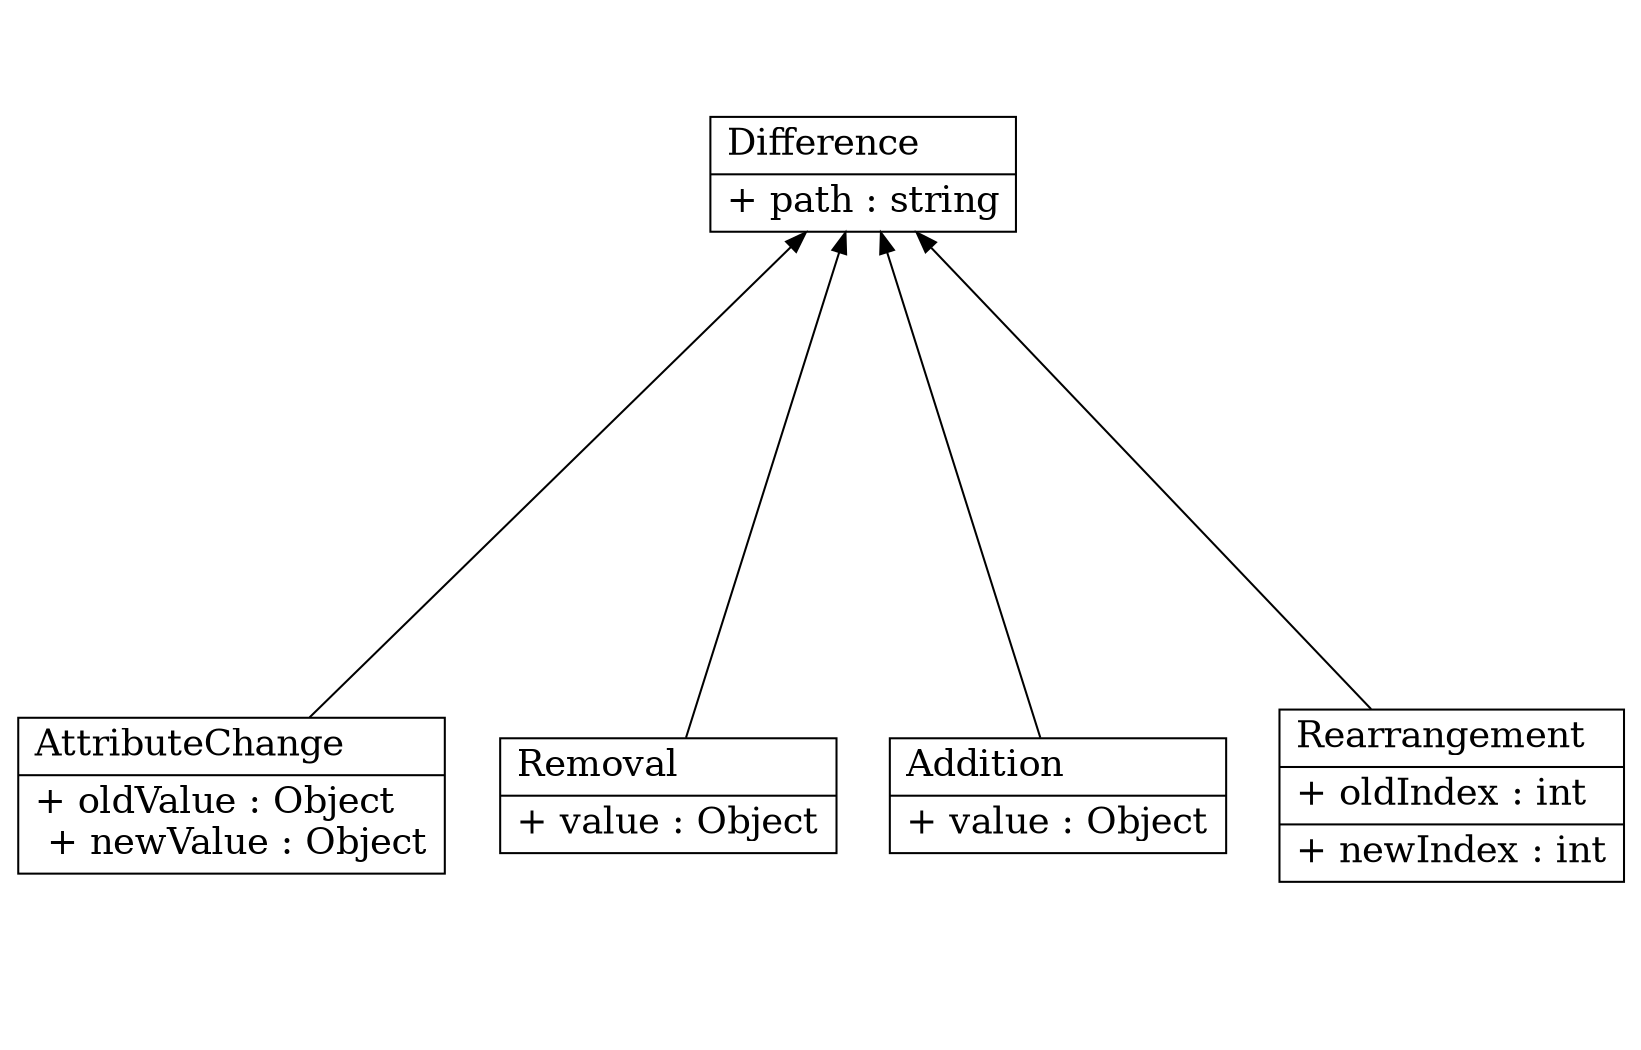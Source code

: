digraph G {
	rankdir=BT;
        fontname = "Bitstream Vera Sans";
        fontsize = 8;
splines=true;
//nodesep=1.1;
size="11,7";
ratio=fill;

        node [
                shape = "record"
                  fontsize = 18
        ]

   
        Difference [
                label = "{Difference\l|+ path : string\l}",id=Difference
        ]
        AttributeChange [
                label = "{AttributeChange\l| + oldValue : Object\l + newValue : Object\l}",id=AttributeChange
        ]
        Removal [
                label = "{Removal\l| + value : Object\l}",id=Removal
        ]
        Addition [
                label = "{Addition\l| + value : Object\l}",id=Addition
        ]
	Rearrangement [
                label = "{Rearrangement\l| + oldIndex : int\l| + newIndex : int\l}",id=Rearrangement
        ]
	
        
		AttributeChange -> Difference;
		Removal -> Difference;
		Addition -> Difference;
		Rearrangement -> Difference;
}
